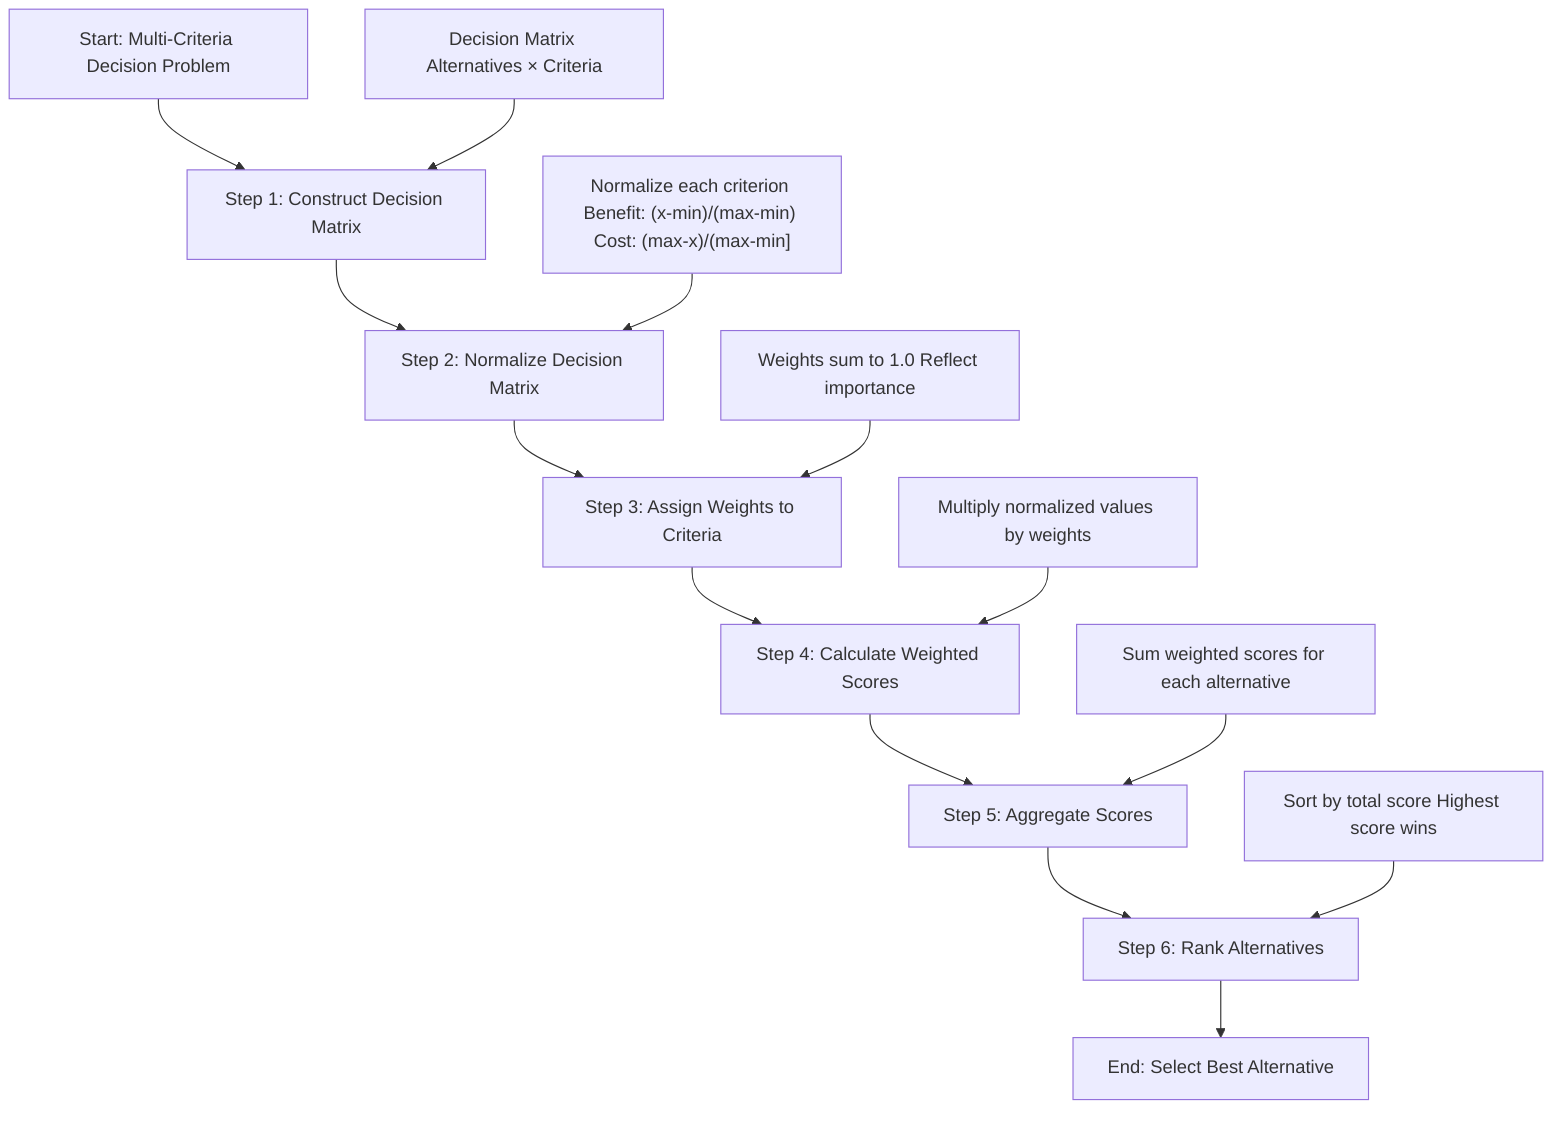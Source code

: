 flowchart TD
    A["Start: Multi-Criteria Decision Problem"] --> B["Step 1: Construct Decision Matrix"]
    B --> C["Step 2: Normalize Decision Matrix"]
    C --> D["Step 3: Assign Weights to Criteria"]
    D --> E["Step 4: Calculate Weighted Scores"]
    E --> F["Step 5: Aggregate Scores"]
    F --> G["Step 6: Rank Alternatives"]
    G --> H["End: Select Best Alternative"]

    B1["Decision Matrix Alternatives × Criteria"] --> B
    C1["Normalize each criterion Benefit: (x-min)/(max-min) Cost: (max-x)/(max-min]"] --> C
    D1["Weights sum to 1.0 Reflect importance"] --> D
    E1["Multiply normalized values by weights"] --> E
    F1["Sum weighted scores for each alternative"] --> F
    G1["Sort by total score Highest score wins"] --> G
